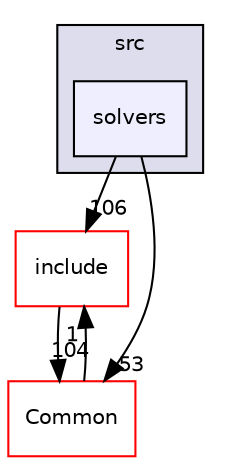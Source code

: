 digraph "SU2_CFD/src/solvers" {
  compound=true
  node [ fontsize="10", fontname="Helvetica"];
  edge [ labelfontsize="10", labelfontname="Helvetica"];
  subgraph clusterdir_74ad77d76f42ded9212b1c5616a2ad50 {
    graph [ bgcolor="#ddddee", pencolor="black", label="src" fontname="Helvetica", fontsize="10", URL="dir_74ad77d76f42ded9212b1c5616a2ad50.html"]
  dir_320eb617c00a5dd44b94c6b6f4553ab7 [shape=box, label="solvers", style="filled", fillcolor="#eeeeff", pencolor="black", URL="dir_320eb617c00a5dd44b94c6b6f4553ab7.html"];
  }
  dir_3b735dd5547717c34264cbbbba892a8a [shape=box label="include" fillcolor="white" style="filled" color="red" URL="dir_3b735dd5547717c34264cbbbba892a8a.html"];
  dir_4ab6b4cc6a7edbff49100e9123df213f [shape=box label="Common" fillcolor="white" style="filled" color="red" URL="dir_4ab6b4cc6a7edbff49100e9123df213f.html"];
  dir_3b735dd5547717c34264cbbbba892a8a->dir_4ab6b4cc6a7edbff49100e9123df213f [headlabel="104", labeldistance=1.5 headhref="dir_000034_000000.html"];
  dir_4ab6b4cc6a7edbff49100e9123df213f->dir_3b735dd5547717c34264cbbbba892a8a [headlabel="1", labeldistance=1.5 headhref="dir_000000_000034.html"];
  dir_320eb617c00a5dd44b94c6b6f4553ab7->dir_3b735dd5547717c34264cbbbba892a8a [headlabel="106", labeldistance=1.5 headhref="dir_000087_000034.html"];
  dir_320eb617c00a5dd44b94c6b6f4553ab7->dir_4ab6b4cc6a7edbff49100e9123df213f [headlabel="53", labeldistance=1.5 headhref="dir_000087_000000.html"];
}
